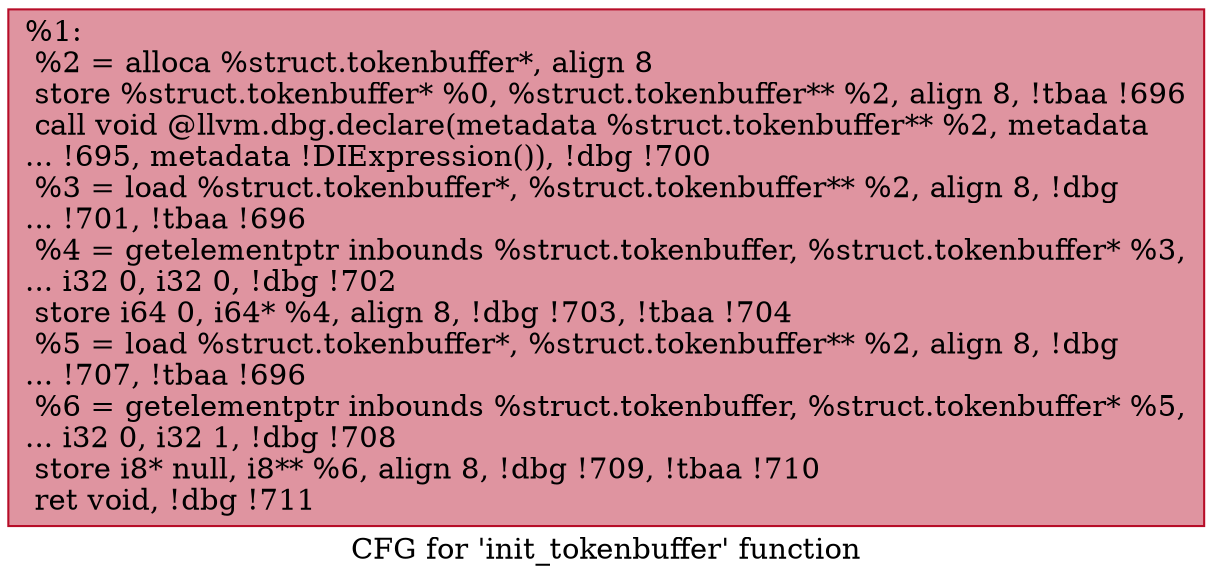 digraph "CFG for 'init_tokenbuffer' function" {
	label="CFG for 'init_tokenbuffer' function";

	Node0x1984300 [shape=record,color="#b70d28ff", style=filled, fillcolor="#b70d2870",label="{%1:\l  %2 = alloca %struct.tokenbuffer*, align 8\l  store %struct.tokenbuffer* %0, %struct.tokenbuffer** %2, align 8, !tbaa !696\l  call void @llvm.dbg.declare(metadata %struct.tokenbuffer** %2, metadata\l... !695, metadata !DIExpression()), !dbg !700\l  %3 = load %struct.tokenbuffer*, %struct.tokenbuffer** %2, align 8, !dbg\l... !701, !tbaa !696\l  %4 = getelementptr inbounds %struct.tokenbuffer, %struct.tokenbuffer* %3,\l... i32 0, i32 0, !dbg !702\l  store i64 0, i64* %4, align 8, !dbg !703, !tbaa !704\l  %5 = load %struct.tokenbuffer*, %struct.tokenbuffer** %2, align 8, !dbg\l... !707, !tbaa !696\l  %6 = getelementptr inbounds %struct.tokenbuffer, %struct.tokenbuffer* %5,\l... i32 0, i32 1, !dbg !708\l  store i8* null, i8** %6, align 8, !dbg !709, !tbaa !710\l  ret void, !dbg !711\l}"];
}
